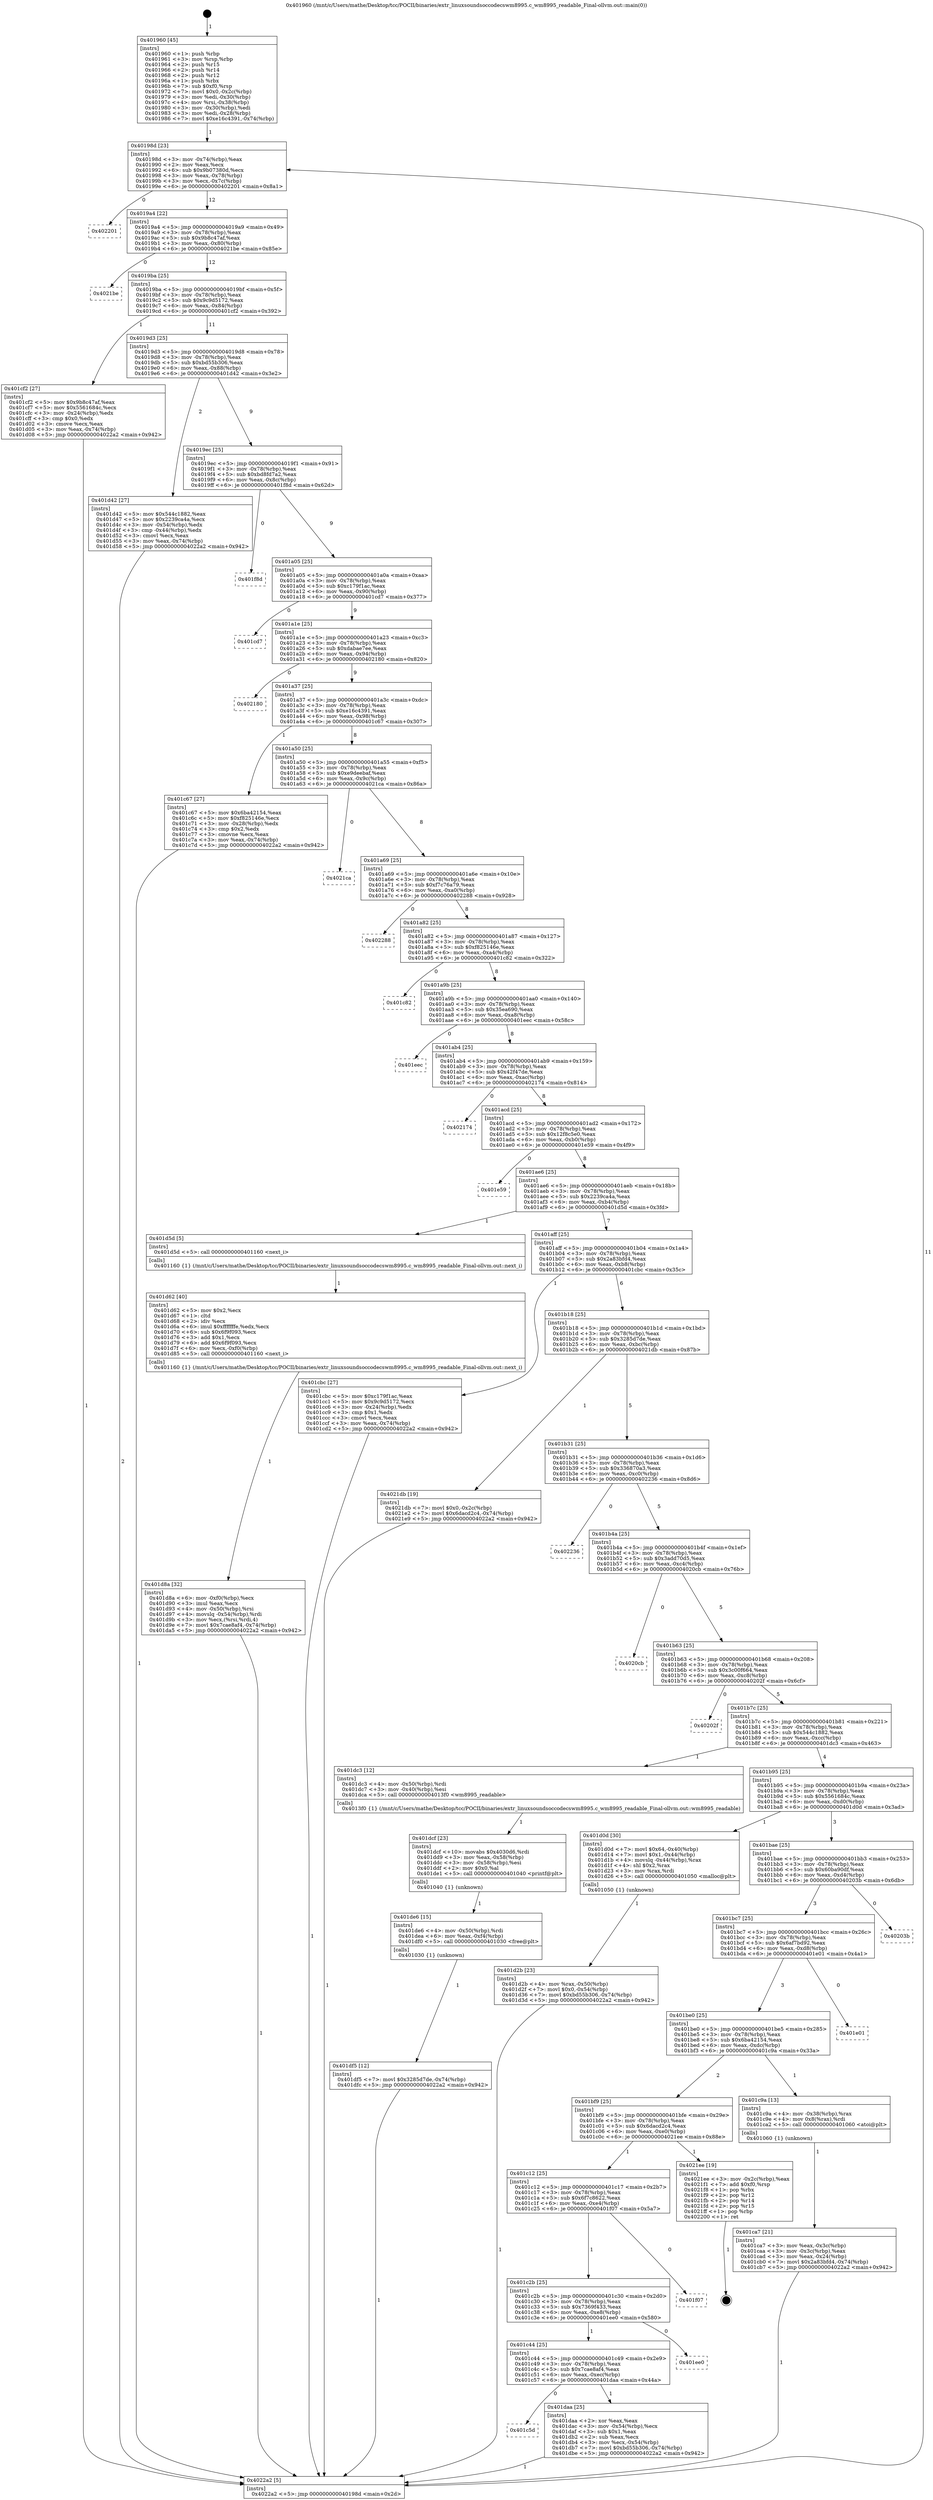digraph "0x401960" {
  label = "0x401960 (/mnt/c/Users/mathe/Desktop/tcc/POCII/binaries/extr_linuxsoundsoccodecswm8995.c_wm8995_readable_Final-ollvm.out::main(0))"
  labelloc = "t"
  node[shape=record]

  Entry [label="",width=0.3,height=0.3,shape=circle,fillcolor=black,style=filled]
  "0x40198d" [label="{
     0x40198d [23]\l
     | [instrs]\l
     &nbsp;&nbsp;0x40198d \<+3\>: mov -0x74(%rbp),%eax\l
     &nbsp;&nbsp;0x401990 \<+2\>: mov %eax,%ecx\l
     &nbsp;&nbsp;0x401992 \<+6\>: sub $0x9b07380d,%ecx\l
     &nbsp;&nbsp;0x401998 \<+3\>: mov %eax,-0x78(%rbp)\l
     &nbsp;&nbsp;0x40199b \<+3\>: mov %ecx,-0x7c(%rbp)\l
     &nbsp;&nbsp;0x40199e \<+6\>: je 0000000000402201 \<main+0x8a1\>\l
  }"]
  "0x402201" [label="{
     0x402201\l
  }", style=dashed]
  "0x4019a4" [label="{
     0x4019a4 [22]\l
     | [instrs]\l
     &nbsp;&nbsp;0x4019a4 \<+5\>: jmp 00000000004019a9 \<main+0x49\>\l
     &nbsp;&nbsp;0x4019a9 \<+3\>: mov -0x78(%rbp),%eax\l
     &nbsp;&nbsp;0x4019ac \<+5\>: sub $0x9b8c47af,%eax\l
     &nbsp;&nbsp;0x4019b1 \<+3\>: mov %eax,-0x80(%rbp)\l
     &nbsp;&nbsp;0x4019b4 \<+6\>: je 00000000004021be \<main+0x85e\>\l
  }"]
  Exit [label="",width=0.3,height=0.3,shape=circle,fillcolor=black,style=filled,peripheries=2]
  "0x4021be" [label="{
     0x4021be\l
  }", style=dashed]
  "0x4019ba" [label="{
     0x4019ba [25]\l
     | [instrs]\l
     &nbsp;&nbsp;0x4019ba \<+5\>: jmp 00000000004019bf \<main+0x5f\>\l
     &nbsp;&nbsp;0x4019bf \<+3\>: mov -0x78(%rbp),%eax\l
     &nbsp;&nbsp;0x4019c2 \<+5\>: sub $0x9c9d5172,%eax\l
     &nbsp;&nbsp;0x4019c7 \<+6\>: mov %eax,-0x84(%rbp)\l
     &nbsp;&nbsp;0x4019cd \<+6\>: je 0000000000401cf2 \<main+0x392\>\l
  }"]
  "0x401df5" [label="{
     0x401df5 [12]\l
     | [instrs]\l
     &nbsp;&nbsp;0x401df5 \<+7\>: movl $0x3285d7de,-0x74(%rbp)\l
     &nbsp;&nbsp;0x401dfc \<+5\>: jmp 00000000004022a2 \<main+0x942\>\l
  }"]
  "0x401cf2" [label="{
     0x401cf2 [27]\l
     | [instrs]\l
     &nbsp;&nbsp;0x401cf2 \<+5\>: mov $0x9b8c47af,%eax\l
     &nbsp;&nbsp;0x401cf7 \<+5\>: mov $0x5561684c,%ecx\l
     &nbsp;&nbsp;0x401cfc \<+3\>: mov -0x24(%rbp),%edx\l
     &nbsp;&nbsp;0x401cff \<+3\>: cmp $0x0,%edx\l
     &nbsp;&nbsp;0x401d02 \<+3\>: cmove %ecx,%eax\l
     &nbsp;&nbsp;0x401d05 \<+3\>: mov %eax,-0x74(%rbp)\l
     &nbsp;&nbsp;0x401d08 \<+5\>: jmp 00000000004022a2 \<main+0x942\>\l
  }"]
  "0x4019d3" [label="{
     0x4019d3 [25]\l
     | [instrs]\l
     &nbsp;&nbsp;0x4019d3 \<+5\>: jmp 00000000004019d8 \<main+0x78\>\l
     &nbsp;&nbsp;0x4019d8 \<+3\>: mov -0x78(%rbp),%eax\l
     &nbsp;&nbsp;0x4019db \<+5\>: sub $0xbd55b306,%eax\l
     &nbsp;&nbsp;0x4019e0 \<+6\>: mov %eax,-0x88(%rbp)\l
     &nbsp;&nbsp;0x4019e6 \<+6\>: je 0000000000401d42 \<main+0x3e2\>\l
  }"]
  "0x401de6" [label="{
     0x401de6 [15]\l
     | [instrs]\l
     &nbsp;&nbsp;0x401de6 \<+4\>: mov -0x50(%rbp),%rdi\l
     &nbsp;&nbsp;0x401dea \<+6\>: mov %eax,-0xf4(%rbp)\l
     &nbsp;&nbsp;0x401df0 \<+5\>: call 0000000000401030 \<free@plt\>\l
     | [calls]\l
     &nbsp;&nbsp;0x401030 \{1\} (unknown)\l
  }"]
  "0x401d42" [label="{
     0x401d42 [27]\l
     | [instrs]\l
     &nbsp;&nbsp;0x401d42 \<+5\>: mov $0x544c1882,%eax\l
     &nbsp;&nbsp;0x401d47 \<+5\>: mov $0x2239ca4a,%ecx\l
     &nbsp;&nbsp;0x401d4c \<+3\>: mov -0x54(%rbp),%edx\l
     &nbsp;&nbsp;0x401d4f \<+3\>: cmp -0x44(%rbp),%edx\l
     &nbsp;&nbsp;0x401d52 \<+3\>: cmovl %ecx,%eax\l
     &nbsp;&nbsp;0x401d55 \<+3\>: mov %eax,-0x74(%rbp)\l
     &nbsp;&nbsp;0x401d58 \<+5\>: jmp 00000000004022a2 \<main+0x942\>\l
  }"]
  "0x4019ec" [label="{
     0x4019ec [25]\l
     | [instrs]\l
     &nbsp;&nbsp;0x4019ec \<+5\>: jmp 00000000004019f1 \<main+0x91\>\l
     &nbsp;&nbsp;0x4019f1 \<+3\>: mov -0x78(%rbp),%eax\l
     &nbsp;&nbsp;0x4019f4 \<+5\>: sub $0xbd8fd7a2,%eax\l
     &nbsp;&nbsp;0x4019f9 \<+6\>: mov %eax,-0x8c(%rbp)\l
     &nbsp;&nbsp;0x4019ff \<+6\>: je 0000000000401f8d \<main+0x62d\>\l
  }"]
  "0x401dcf" [label="{
     0x401dcf [23]\l
     | [instrs]\l
     &nbsp;&nbsp;0x401dcf \<+10\>: movabs $0x4030d6,%rdi\l
     &nbsp;&nbsp;0x401dd9 \<+3\>: mov %eax,-0x58(%rbp)\l
     &nbsp;&nbsp;0x401ddc \<+3\>: mov -0x58(%rbp),%esi\l
     &nbsp;&nbsp;0x401ddf \<+2\>: mov $0x0,%al\l
     &nbsp;&nbsp;0x401de1 \<+5\>: call 0000000000401040 \<printf@plt\>\l
     | [calls]\l
     &nbsp;&nbsp;0x401040 \{1\} (unknown)\l
  }"]
  "0x401f8d" [label="{
     0x401f8d\l
  }", style=dashed]
  "0x401a05" [label="{
     0x401a05 [25]\l
     | [instrs]\l
     &nbsp;&nbsp;0x401a05 \<+5\>: jmp 0000000000401a0a \<main+0xaa\>\l
     &nbsp;&nbsp;0x401a0a \<+3\>: mov -0x78(%rbp),%eax\l
     &nbsp;&nbsp;0x401a0d \<+5\>: sub $0xc179f1ac,%eax\l
     &nbsp;&nbsp;0x401a12 \<+6\>: mov %eax,-0x90(%rbp)\l
     &nbsp;&nbsp;0x401a18 \<+6\>: je 0000000000401cd7 \<main+0x377\>\l
  }"]
  "0x401c5d" [label="{
     0x401c5d\l
  }", style=dashed]
  "0x401cd7" [label="{
     0x401cd7\l
  }", style=dashed]
  "0x401a1e" [label="{
     0x401a1e [25]\l
     | [instrs]\l
     &nbsp;&nbsp;0x401a1e \<+5\>: jmp 0000000000401a23 \<main+0xc3\>\l
     &nbsp;&nbsp;0x401a23 \<+3\>: mov -0x78(%rbp),%eax\l
     &nbsp;&nbsp;0x401a26 \<+5\>: sub $0xdabae7ee,%eax\l
     &nbsp;&nbsp;0x401a2b \<+6\>: mov %eax,-0x94(%rbp)\l
     &nbsp;&nbsp;0x401a31 \<+6\>: je 0000000000402180 \<main+0x820\>\l
  }"]
  "0x401daa" [label="{
     0x401daa [25]\l
     | [instrs]\l
     &nbsp;&nbsp;0x401daa \<+2\>: xor %eax,%eax\l
     &nbsp;&nbsp;0x401dac \<+3\>: mov -0x54(%rbp),%ecx\l
     &nbsp;&nbsp;0x401daf \<+3\>: sub $0x1,%eax\l
     &nbsp;&nbsp;0x401db2 \<+2\>: sub %eax,%ecx\l
     &nbsp;&nbsp;0x401db4 \<+3\>: mov %ecx,-0x54(%rbp)\l
     &nbsp;&nbsp;0x401db7 \<+7\>: movl $0xbd55b306,-0x74(%rbp)\l
     &nbsp;&nbsp;0x401dbe \<+5\>: jmp 00000000004022a2 \<main+0x942\>\l
  }"]
  "0x402180" [label="{
     0x402180\l
  }", style=dashed]
  "0x401a37" [label="{
     0x401a37 [25]\l
     | [instrs]\l
     &nbsp;&nbsp;0x401a37 \<+5\>: jmp 0000000000401a3c \<main+0xdc\>\l
     &nbsp;&nbsp;0x401a3c \<+3\>: mov -0x78(%rbp),%eax\l
     &nbsp;&nbsp;0x401a3f \<+5\>: sub $0xe16c4391,%eax\l
     &nbsp;&nbsp;0x401a44 \<+6\>: mov %eax,-0x98(%rbp)\l
     &nbsp;&nbsp;0x401a4a \<+6\>: je 0000000000401c67 \<main+0x307\>\l
  }"]
  "0x401c44" [label="{
     0x401c44 [25]\l
     | [instrs]\l
     &nbsp;&nbsp;0x401c44 \<+5\>: jmp 0000000000401c49 \<main+0x2e9\>\l
     &nbsp;&nbsp;0x401c49 \<+3\>: mov -0x78(%rbp),%eax\l
     &nbsp;&nbsp;0x401c4c \<+5\>: sub $0x7cae8af4,%eax\l
     &nbsp;&nbsp;0x401c51 \<+6\>: mov %eax,-0xec(%rbp)\l
     &nbsp;&nbsp;0x401c57 \<+6\>: je 0000000000401daa \<main+0x44a\>\l
  }"]
  "0x401c67" [label="{
     0x401c67 [27]\l
     | [instrs]\l
     &nbsp;&nbsp;0x401c67 \<+5\>: mov $0x6ba42154,%eax\l
     &nbsp;&nbsp;0x401c6c \<+5\>: mov $0xf825146e,%ecx\l
     &nbsp;&nbsp;0x401c71 \<+3\>: mov -0x28(%rbp),%edx\l
     &nbsp;&nbsp;0x401c74 \<+3\>: cmp $0x2,%edx\l
     &nbsp;&nbsp;0x401c77 \<+3\>: cmovne %ecx,%eax\l
     &nbsp;&nbsp;0x401c7a \<+3\>: mov %eax,-0x74(%rbp)\l
     &nbsp;&nbsp;0x401c7d \<+5\>: jmp 00000000004022a2 \<main+0x942\>\l
  }"]
  "0x401a50" [label="{
     0x401a50 [25]\l
     | [instrs]\l
     &nbsp;&nbsp;0x401a50 \<+5\>: jmp 0000000000401a55 \<main+0xf5\>\l
     &nbsp;&nbsp;0x401a55 \<+3\>: mov -0x78(%rbp),%eax\l
     &nbsp;&nbsp;0x401a58 \<+5\>: sub $0xe9deebaf,%eax\l
     &nbsp;&nbsp;0x401a5d \<+6\>: mov %eax,-0x9c(%rbp)\l
     &nbsp;&nbsp;0x401a63 \<+6\>: je 00000000004021ca \<main+0x86a\>\l
  }"]
  "0x4022a2" [label="{
     0x4022a2 [5]\l
     | [instrs]\l
     &nbsp;&nbsp;0x4022a2 \<+5\>: jmp 000000000040198d \<main+0x2d\>\l
  }"]
  "0x401960" [label="{
     0x401960 [45]\l
     | [instrs]\l
     &nbsp;&nbsp;0x401960 \<+1\>: push %rbp\l
     &nbsp;&nbsp;0x401961 \<+3\>: mov %rsp,%rbp\l
     &nbsp;&nbsp;0x401964 \<+2\>: push %r15\l
     &nbsp;&nbsp;0x401966 \<+2\>: push %r14\l
     &nbsp;&nbsp;0x401968 \<+2\>: push %r12\l
     &nbsp;&nbsp;0x40196a \<+1\>: push %rbx\l
     &nbsp;&nbsp;0x40196b \<+7\>: sub $0xf0,%rsp\l
     &nbsp;&nbsp;0x401972 \<+7\>: movl $0x0,-0x2c(%rbp)\l
     &nbsp;&nbsp;0x401979 \<+3\>: mov %edi,-0x30(%rbp)\l
     &nbsp;&nbsp;0x40197c \<+4\>: mov %rsi,-0x38(%rbp)\l
     &nbsp;&nbsp;0x401980 \<+3\>: mov -0x30(%rbp),%edi\l
     &nbsp;&nbsp;0x401983 \<+3\>: mov %edi,-0x28(%rbp)\l
     &nbsp;&nbsp;0x401986 \<+7\>: movl $0xe16c4391,-0x74(%rbp)\l
  }"]
  "0x401ee0" [label="{
     0x401ee0\l
  }", style=dashed]
  "0x4021ca" [label="{
     0x4021ca\l
  }", style=dashed]
  "0x401a69" [label="{
     0x401a69 [25]\l
     | [instrs]\l
     &nbsp;&nbsp;0x401a69 \<+5\>: jmp 0000000000401a6e \<main+0x10e\>\l
     &nbsp;&nbsp;0x401a6e \<+3\>: mov -0x78(%rbp),%eax\l
     &nbsp;&nbsp;0x401a71 \<+5\>: sub $0xf7c76a79,%eax\l
     &nbsp;&nbsp;0x401a76 \<+6\>: mov %eax,-0xa0(%rbp)\l
     &nbsp;&nbsp;0x401a7c \<+6\>: je 0000000000402288 \<main+0x928\>\l
  }"]
  "0x401c2b" [label="{
     0x401c2b [25]\l
     | [instrs]\l
     &nbsp;&nbsp;0x401c2b \<+5\>: jmp 0000000000401c30 \<main+0x2d0\>\l
     &nbsp;&nbsp;0x401c30 \<+3\>: mov -0x78(%rbp),%eax\l
     &nbsp;&nbsp;0x401c33 \<+5\>: sub $0x7369f433,%eax\l
     &nbsp;&nbsp;0x401c38 \<+6\>: mov %eax,-0xe8(%rbp)\l
     &nbsp;&nbsp;0x401c3e \<+6\>: je 0000000000401ee0 \<main+0x580\>\l
  }"]
  "0x402288" [label="{
     0x402288\l
  }", style=dashed]
  "0x401a82" [label="{
     0x401a82 [25]\l
     | [instrs]\l
     &nbsp;&nbsp;0x401a82 \<+5\>: jmp 0000000000401a87 \<main+0x127\>\l
     &nbsp;&nbsp;0x401a87 \<+3\>: mov -0x78(%rbp),%eax\l
     &nbsp;&nbsp;0x401a8a \<+5\>: sub $0xf825146e,%eax\l
     &nbsp;&nbsp;0x401a8f \<+6\>: mov %eax,-0xa4(%rbp)\l
     &nbsp;&nbsp;0x401a95 \<+6\>: je 0000000000401c82 \<main+0x322\>\l
  }"]
  "0x401f07" [label="{
     0x401f07\l
  }", style=dashed]
  "0x401c82" [label="{
     0x401c82\l
  }", style=dashed]
  "0x401a9b" [label="{
     0x401a9b [25]\l
     | [instrs]\l
     &nbsp;&nbsp;0x401a9b \<+5\>: jmp 0000000000401aa0 \<main+0x140\>\l
     &nbsp;&nbsp;0x401aa0 \<+3\>: mov -0x78(%rbp),%eax\l
     &nbsp;&nbsp;0x401aa3 \<+5\>: sub $0x35ea690,%eax\l
     &nbsp;&nbsp;0x401aa8 \<+6\>: mov %eax,-0xa8(%rbp)\l
     &nbsp;&nbsp;0x401aae \<+6\>: je 0000000000401eec \<main+0x58c\>\l
  }"]
  "0x401c12" [label="{
     0x401c12 [25]\l
     | [instrs]\l
     &nbsp;&nbsp;0x401c12 \<+5\>: jmp 0000000000401c17 \<main+0x2b7\>\l
     &nbsp;&nbsp;0x401c17 \<+3\>: mov -0x78(%rbp),%eax\l
     &nbsp;&nbsp;0x401c1a \<+5\>: sub $0x6f7c8622,%eax\l
     &nbsp;&nbsp;0x401c1f \<+6\>: mov %eax,-0xe4(%rbp)\l
     &nbsp;&nbsp;0x401c25 \<+6\>: je 0000000000401f07 \<main+0x5a7\>\l
  }"]
  "0x401eec" [label="{
     0x401eec\l
  }", style=dashed]
  "0x401ab4" [label="{
     0x401ab4 [25]\l
     | [instrs]\l
     &nbsp;&nbsp;0x401ab4 \<+5\>: jmp 0000000000401ab9 \<main+0x159\>\l
     &nbsp;&nbsp;0x401ab9 \<+3\>: mov -0x78(%rbp),%eax\l
     &nbsp;&nbsp;0x401abc \<+5\>: sub $0x42f47de,%eax\l
     &nbsp;&nbsp;0x401ac1 \<+6\>: mov %eax,-0xac(%rbp)\l
     &nbsp;&nbsp;0x401ac7 \<+6\>: je 0000000000402174 \<main+0x814\>\l
  }"]
  "0x4021ee" [label="{
     0x4021ee [19]\l
     | [instrs]\l
     &nbsp;&nbsp;0x4021ee \<+3\>: mov -0x2c(%rbp),%eax\l
     &nbsp;&nbsp;0x4021f1 \<+7\>: add $0xf0,%rsp\l
     &nbsp;&nbsp;0x4021f8 \<+1\>: pop %rbx\l
     &nbsp;&nbsp;0x4021f9 \<+2\>: pop %r12\l
     &nbsp;&nbsp;0x4021fb \<+2\>: pop %r14\l
     &nbsp;&nbsp;0x4021fd \<+2\>: pop %r15\l
     &nbsp;&nbsp;0x4021ff \<+1\>: pop %rbp\l
     &nbsp;&nbsp;0x402200 \<+1\>: ret\l
  }"]
  "0x402174" [label="{
     0x402174\l
  }", style=dashed]
  "0x401acd" [label="{
     0x401acd [25]\l
     | [instrs]\l
     &nbsp;&nbsp;0x401acd \<+5\>: jmp 0000000000401ad2 \<main+0x172\>\l
     &nbsp;&nbsp;0x401ad2 \<+3\>: mov -0x78(%rbp),%eax\l
     &nbsp;&nbsp;0x401ad5 \<+5\>: sub $0x12f8c5e0,%eax\l
     &nbsp;&nbsp;0x401ada \<+6\>: mov %eax,-0xb0(%rbp)\l
     &nbsp;&nbsp;0x401ae0 \<+6\>: je 0000000000401e59 \<main+0x4f9\>\l
  }"]
  "0x401d8a" [label="{
     0x401d8a [32]\l
     | [instrs]\l
     &nbsp;&nbsp;0x401d8a \<+6\>: mov -0xf0(%rbp),%ecx\l
     &nbsp;&nbsp;0x401d90 \<+3\>: imul %eax,%ecx\l
     &nbsp;&nbsp;0x401d93 \<+4\>: mov -0x50(%rbp),%rsi\l
     &nbsp;&nbsp;0x401d97 \<+4\>: movslq -0x54(%rbp),%rdi\l
     &nbsp;&nbsp;0x401d9b \<+3\>: mov %ecx,(%rsi,%rdi,4)\l
     &nbsp;&nbsp;0x401d9e \<+7\>: movl $0x7cae8af4,-0x74(%rbp)\l
     &nbsp;&nbsp;0x401da5 \<+5\>: jmp 00000000004022a2 \<main+0x942\>\l
  }"]
  "0x401e59" [label="{
     0x401e59\l
  }", style=dashed]
  "0x401ae6" [label="{
     0x401ae6 [25]\l
     | [instrs]\l
     &nbsp;&nbsp;0x401ae6 \<+5\>: jmp 0000000000401aeb \<main+0x18b\>\l
     &nbsp;&nbsp;0x401aeb \<+3\>: mov -0x78(%rbp),%eax\l
     &nbsp;&nbsp;0x401aee \<+5\>: sub $0x2239ca4a,%eax\l
     &nbsp;&nbsp;0x401af3 \<+6\>: mov %eax,-0xb4(%rbp)\l
     &nbsp;&nbsp;0x401af9 \<+6\>: je 0000000000401d5d \<main+0x3fd\>\l
  }"]
  "0x401d62" [label="{
     0x401d62 [40]\l
     | [instrs]\l
     &nbsp;&nbsp;0x401d62 \<+5\>: mov $0x2,%ecx\l
     &nbsp;&nbsp;0x401d67 \<+1\>: cltd\l
     &nbsp;&nbsp;0x401d68 \<+2\>: idiv %ecx\l
     &nbsp;&nbsp;0x401d6a \<+6\>: imul $0xfffffffe,%edx,%ecx\l
     &nbsp;&nbsp;0x401d70 \<+6\>: sub $0x6f9f093,%ecx\l
     &nbsp;&nbsp;0x401d76 \<+3\>: add $0x1,%ecx\l
     &nbsp;&nbsp;0x401d79 \<+6\>: add $0x6f9f093,%ecx\l
     &nbsp;&nbsp;0x401d7f \<+6\>: mov %ecx,-0xf0(%rbp)\l
     &nbsp;&nbsp;0x401d85 \<+5\>: call 0000000000401160 \<next_i\>\l
     | [calls]\l
     &nbsp;&nbsp;0x401160 \{1\} (/mnt/c/Users/mathe/Desktop/tcc/POCII/binaries/extr_linuxsoundsoccodecswm8995.c_wm8995_readable_Final-ollvm.out::next_i)\l
  }"]
  "0x401d5d" [label="{
     0x401d5d [5]\l
     | [instrs]\l
     &nbsp;&nbsp;0x401d5d \<+5\>: call 0000000000401160 \<next_i\>\l
     | [calls]\l
     &nbsp;&nbsp;0x401160 \{1\} (/mnt/c/Users/mathe/Desktop/tcc/POCII/binaries/extr_linuxsoundsoccodecswm8995.c_wm8995_readable_Final-ollvm.out::next_i)\l
  }"]
  "0x401aff" [label="{
     0x401aff [25]\l
     | [instrs]\l
     &nbsp;&nbsp;0x401aff \<+5\>: jmp 0000000000401b04 \<main+0x1a4\>\l
     &nbsp;&nbsp;0x401b04 \<+3\>: mov -0x78(%rbp),%eax\l
     &nbsp;&nbsp;0x401b07 \<+5\>: sub $0x2a83bfd4,%eax\l
     &nbsp;&nbsp;0x401b0c \<+6\>: mov %eax,-0xb8(%rbp)\l
     &nbsp;&nbsp;0x401b12 \<+6\>: je 0000000000401cbc \<main+0x35c\>\l
  }"]
  "0x401d2b" [label="{
     0x401d2b [23]\l
     | [instrs]\l
     &nbsp;&nbsp;0x401d2b \<+4\>: mov %rax,-0x50(%rbp)\l
     &nbsp;&nbsp;0x401d2f \<+7\>: movl $0x0,-0x54(%rbp)\l
     &nbsp;&nbsp;0x401d36 \<+7\>: movl $0xbd55b306,-0x74(%rbp)\l
     &nbsp;&nbsp;0x401d3d \<+5\>: jmp 00000000004022a2 \<main+0x942\>\l
  }"]
  "0x401cbc" [label="{
     0x401cbc [27]\l
     | [instrs]\l
     &nbsp;&nbsp;0x401cbc \<+5\>: mov $0xc179f1ac,%eax\l
     &nbsp;&nbsp;0x401cc1 \<+5\>: mov $0x9c9d5172,%ecx\l
     &nbsp;&nbsp;0x401cc6 \<+3\>: mov -0x24(%rbp),%edx\l
     &nbsp;&nbsp;0x401cc9 \<+3\>: cmp $0x1,%edx\l
     &nbsp;&nbsp;0x401ccc \<+3\>: cmovl %ecx,%eax\l
     &nbsp;&nbsp;0x401ccf \<+3\>: mov %eax,-0x74(%rbp)\l
     &nbsp;&nbsp;0x401cd2 \<+5\>: jmp 00000000004022a2 \<main+0x942\>\l
  }"]
  "0x401b18" [label="{
     0x401b18 [25]\l
     | [instrs]\l
     &nbsp;&nbsp;0x401b18 \<+5\>: jmp 0000000000401b1d \<main+0x1bd\>\l
     &nbsp;&nbsp;0x401b1d \<+3\>: mov -0x78(%rbp),%eax\l
     &nbsp;&nbsp;0x401b20 \<+5\>: sub $0x3285d7de,%eax\l
     &nbsp;&nbsp;0x401b25 \<+6\>: mov %eax,-0xbc(%rbp)\l
     &nbsp;&nbsp;0x401b2b \<+6\>: je 00000000004021db \<main+0x87b\>\l
  }"]
  "0x401ca7" [label="{
     0x401ca7 [21]\l
     | [instrs]\l
     &nbsp;&nbsp;0x401ca7 \<+3\>: mov %eax,-0x3c(%rbp)\l
     &nbsp;&nbsp;0x401caa \<+3\>: mov -0x3c(%rbp),%eax\l
     &nbsp;&nbsp;0x401cad \<+3\>: mov %eax,-0x24(%rbp)\l
     &nbsp;&nbsp;0x401cb0 \<+7\>: movl $0x2a83bfd4,-0x74(%rbp)\l
     &nbsp;&nbsp;0x401cb7 \<+5\>: jmp 00000000004022a2 \<main+0x942\>\l
  }"]
  "0x4021db" [label="{
     0x4021db [19]\l
     | [instrs]\l
     &nbsp;&nbsp;0x4021db \<+7\>: movl $0x0,-0x2c(%rbp)\l
     &nbsp;&nbsp;0x4021e2 \<+7\>: movl $0x6dacd2c4,-0x74(%rbp)\l
     &nbsp;&nbsp;0x4021e9 \<+5\>: jmp 00000000004022a2 \<main+0x942\>\l
  }"]
  "0x401b31" [label="{
     0x401b31 [25]\l
     | [instrs]\l
     &nbsp;&nbsp;0x401b31 \<+5\>: jmp 0000000000401b36 \<main+0x1d6\>\l
     &nbsp;&nbsp;0x401b36 \<+3\>: mov -0x78(%rbp),%eax\l
     &nbsp;&nbsp;0x401b39 \<+5\>: sub $0x336870a3,%eax\l
     &nbsp;&nbsp;0x401b3e \<+6\>: mov %eax,-0xc0(%rbp)\l
     &nbsp;&nbsp;0x401b44 \<+6\>: je 0000000000402236 \<main+0x8d6\>\l
  }"]
  "0x401bf9" [label="{
     0x401bf9 [25]\l
     | [instrs]\l
     &nbsp;&nbsp;0x401bf9 \<+5\>: jmp 0000000000401bfe \<main+0x29e\>\l
     &nbsp;&nbsp;0x401bfe \<+3\>: mov -0x78(%rbp),%eax\l
     &nbsp;&nbsp;0x401c01 \<+5\>: sub $0x6dacd2c4,%eax\l
     &nbsp;&nbsp;0x401c06 \<+6\>: mov %eax,-0xe0(%rbp)\l
     &nbsp;&nbsp;0x401c0c \<+6\>: je 00000000004021ee \<main+0x88e\>\l
  }"]
  "0x402236" [label="{
     0x402236\l
  }", style=dashed]
  "0x401b4a" [label="{
     0x401b4a [25]\l
     | [instrs]\l
     &nbsp;&nbsp;0x401b4a \<+5\>: jmp 0000000000401b4f \<main+0x1ef\>\l
     &nbsp;&nbsp;0x401b4f \<+3\>: mov -0x78(%rbp),%eax\l
     &nbsp;&nbsp;0x401b52 \<+5\>: sub $0x3add70d5,%eax\l
     &nbsp;&nbsp;0x401b57 \<+6\>: mov %eax,-0xc4(%rbp)\l
     &nbsp;&nbsp;0x401b5d \<+6\>: je 00000000004020cb \<main+0x76b\>\l
  }"]
  "0x401c9a" [label="{
     0x401c9a [13]\l
     | [instrs]\l
     &nbsp;&nbsp;0x401c9a \<+4\>: mov -0x38(%rbp),%rax\l
     &nbsp;&nbsp;0x401c9e \<+4\>: mov 0x8(%rax),%rdi\l
     &nbsp;&nbsp;0x401ca2 \<+5\>: call 0000000000401060 \<atoi@plt\>\l
     | [calls]\l
     &nbsp;&nbsp;0x401060 \{1\} (unknown)\l
  }"]
  "0x4020cb" [label="{
     0x4020cb\l
  }", style=dashed]
  "0x401b63" [label="{
     0x401b63 [25]\l
     | [instrs]\l
     &nbsp;&nbsp;0x401b63 \<+5\>: jmp 0000000000401b68 \<main+0x208\>\l
     &nbsp;&nbsp;0x401b68 \<+3\>: mov -0x78(%rbp),%eax\l
     &nbsp;&nbsp;0x401b6b \<+5\>: sub $0x3c00f664,%eax\l
     &nbsp;&nbsp;0x401b70 \<+6\>: mov %eax,-0xc8(%rbp)\l
     &nbsp;&nbsp;0x401b76 \<+6\>: je 000000000040202f \<main+0x6cf\>\l
  }"]
  "0x401be0" [label="{
     0x401be0 [25]\l
     | [instrs]\l
     &nbsp;&nbsp;0x401be0 \<+5\>: jmp 0000000000401be5 \<main+0x285\>\l
     &nbsp;&nbsp;0x401be5 \<+3\>: mov -0x78(%rbp),%eax\l
     &nbsp;&nbsp;0x401be8 \<+5\>: sub $0x6ba42154,%eax\l
     &nbsp;&nbsp;0x401bed \<+6\>: mov %eax,-0xdc(%rbp)\l
     &nbsp;&nbsp;0x401bf3 \<+6\>: je 0000000000401c9a \<main+0x33a\>\l
  }"]
  "0x40202f" [label="{
     0x40202f\l
  }", style=dashed]
  "0x401b7c" [label="{
     0x401b7c [25]\l
     | [instrs]\l
     &nbsp;&nbsp;0x401b7c \<+5\>: jmp 0000000000401b81 \<main+0x221\>\l
     &nbsp;&nbsp;0x401b81 \<+3\>: mov -0x78(%rbp),%eax\l
     &nbsp;&nbsp;0x401b84 \<+5\>: sub $0x544c1882,%eax\l
     &nbsp;&nbsp;0x401b89 \<+6\>: mov %eax,-0xcc(%rbp)\l
     &nbsp;&nbsp;0x401b8f \<+6\>: je 0000000000401dc3 \<main+0x463\>\l
  }"]
  "0x401e01" [label="{
     0x401e01\l
  }", style=dashed]
  "0x401dc3" [label="{
     0x401dc3 [12]\l
     | [instrs]\l
     &nbsp;&nbsp;0x401dc3 \<+4\>: mov -0x50(%rbp),%rdi\l
     &nbsp;&nbsp;0x401dc7 \<+3\>: mov -0x40(%rbp),%esi\l
     &nbsp;&nbsp;0x401dca \<+5\>: call 00000000004013f0 \<wm8995_readable\>\l
     | [calls]\l
     &nbsp;&nbsp;0x4013f0 \{1\} (/mnt/c/Users/mathe/Desktop/tcc/POCII/binaries/extr_linuxsoundsoccodecswm8995.c_wm8995_readable_Final-ollvm.out::wm8995_readable)\l
  }"]
  "0x401b95" [label="{
     0x401b95 [25]\l
     | [instrs]\l
     &nbsp;&nbsp;0x401b95 \<+5\>: jmp 0000000000401b9a \<main+0x23a\>\l
     &nbsp;&nbsp;0x401b9a \<+3\>: mov -0x78(%rbp),%eax\l
     &nbsp;&nbsp;0x401b9d \<+5\>: sub $0x5561684c,%eax\l
     &nbsp;&nbsp;0x401ba2 \<+6\>: mov %eax,-0xd0(%rbp)\l
     &nbsp;&nbsp;0x401ba8 \<+6\>: je 0000000000401d0d \<main+0x3ad\>\l
  }"]
  "0x401bc7" [label="{
     0x401bc7 [25]\l
     | [instrs]\l
     &nbsp;&nbsp;0x401bc7 \<+5\>: jmp 0000000000401bcc \<main+0x26c\>\l
     &nbsp;&nbsp;0x401bcc \<+3\>: mov -0x78(%rbp),%eax\l
     &nbsp;&nbsp;0x401bcf \<+5\>: sub $0x6af7bd92,%eax\l
     &nbsp;&nbsp;0x401bd4 \<+6\>: mov %eax,-0xd8(%rbp)\l
     &nbsp;&nbsp;0x401bda \<+6\>: je 0000000000401e01 \<main+0x4a1\>\l
  }"]
  "0x401d0d" [label="{
     0x401d0d [30]\l
     | [instrs]\l
     &nbsp;&nbsp;0x401d0d \<+7\>: movl $0x64,-0x40(%rbp)\l
     &nbsp;&nbsp;0x401d14 \<+7\>: movl $0x1,-0x44(%rbp)\l
     &nbsp;&nbsp;0x401d1b \<+4\>: movslq -0x44(%rbp),%rax\l
     &nbsp;&nbsp;0x401d1f \<+4\>: shl $0x2,%rax\l
     &nbsp;&nbsp;0x401d23 \<+3\>: mov %rax,%rdi\l
     &nbsp;&nbsp;0x401d26 \<+5\>: call 0000000000401050 \<malloc@plt\>\l
     | [calls]\l
     &nbsp;&nbsp;0x401050 \{1\} (unknown)\l
  }"]
  "0x401bae" [label="{
     0x401bae [25]\l
     | [instrs]\l
     &nbsp;&nbsp;0x401bae \<+5\>: jmp 0000000000401bb3 \<main+0x253\>\l
     &nbsp;&nbsp;0x401bb3 \<+3\>: mov -0x78(%rbp),%eax\l
     &nbsp;&nbsp;0x401bb6 \<+5\>: sub $0x60ba90df,%eax\l
     &nbsp;&nbsp;0x401bbb \<+6\>: mov %eax,-0xd4(%rbp)\l
     &nbsp;&nbsp;0x401bc1 \<+6\>: je 000000000040203b \<main+0x6db\>\l
  }"]
  "0x40203b" [label="{
     0x40203b\l
  }", style=dashed]
  Entry -> "0x401960" [label=" 1"]
  "0x40198d" -> "0x402201" [label=" 0"]
  "0x40198d" -> "0x4019a4" [label=" 12"]
  "0x4021ee" -> Exit [label=" 1"]
  "0x4019a4" -> "0x4021be" [label=" 0"]
  "0x4019a4" -> "0x4019ba" [label=" 12"]
  "0x4021db" -> "0x4022a2" [label=" 1"]
  "0x4019ba" -> "0x401cf2" [label=" 1"]
  "0x4019ba" -> "0x4019d3" [label=" 11"]
  "0x401df5" -> "0x4022a2" [label=" 1"]
  "0x4019d3" -> "0x401d42" [label=" 2"]
  "0x4019d3" -> "0x4019ec" [label=" 9"]
  "0x401de6" -> "0x401df5" [label=" 1"]
  "0x4019ec" -> "0x401f8d" [label=" 0"]
  "0x4019ec" -> "0x401a05" [label=" 9"]
  "0x401dcf" -> "0x401de6" [label=" 1"]
  "0x401a05" -> "0x401cd7" [label=" 0"]
  "0x401a05" -> "0x401a1e" [label=" 9"]
  "0x401dc3" -> "0x401dcf" [label=" 1"]
  "0x401a1e" -> "0x402180" [label=" 0"]
  "0x401a1e" -> "0x401a37" [label=" 9"]
  "0x401daa" -> "0x4022a2" [label=" 1"]
  "0x401a37" -> "0x401c67" [label=" 1"]
  "0x401a37" -> "0x401a50" [label=" 8"]
  "0x401c67" -> "0x4022a2" [label=" 1"]
  "0x401960" -> "0x40198d" [label=" 1"]
  "0x4022a2" -> "0x40198d" [label=" 11"]
  "0x401c44" -> "0x401daa" [label=" 1"]
  "0x401a50" -> "0x4021ca" [label=" 0"]
  "0x401a50" -> "0x401a69" [label=" 8"]
  "0x401c44" -> "0x401c5d" [label=" 0"]
  "0x401a69" -> "0x402288" [label=" 0"]
  "0x401a69" -> "0x401a82" [label=" 8"]
  "0x401c2b" -> "0x401ee0" [label=" 0"]
  "0x401a82" -> "0x401c82" [label=" 0"]
  "0x401a82" -> "0x401a9b" [label=" 8"]
  "0x401c2b" -> "0x401c44" [label=" 1"]
  "0x401a9b" -> "0x401eec" [label=" 0"]
  "0x401a9b" -> "0x401ab4" [label=" 8"]
  "0x401c12" -> "0x401f07" [label=" 0"]
  "0x401ab4" -> "0x402174" [label=" 0"]
  "0x401ab4" -> "0x401acd" [label=" 8"]
  "0x401c12" -> "0x401c2b" [label=" 1"]
  "0x401acd" -> "0x401e59" [label=" 0"]
  "0x401acd" -> "0x401ae6" [label=" 8"]
  "0x401bf9" -> "0x4021ee" [label=" 1"]
  "0x401ae6" -> "0x401d5d" [label=" 1"]
  "0x401ae6" -> "0x401aff" [label=" 7"]
  "0x401bf9" -> "0x401c12" [label=" 1"]
  "0x401aff" -> "0x401cbc" [label=" 1"]
  "0x401aff" -> "0x401b18" [label=" 6"]
  "0x401d8a" -> "0x4022a2" [label=" 1"]
  "0x401b18" -> "0x4021db" [label=" 1"]
  "0x401b18" -> "0x401b31" [label=" 5"]
  "0x401d62" -> "0x401d8a" [label=" 1"]
  "0x401b31" -> "0x402236" [label=" 0"]
  "0x401b31" -> "0x401b4a" [label=" 5"]
  "0x401d5d" -> "0x401d62" [label=" 1"]
  "0x401b4a" -> "0x4020cb" [label=" 0"]
  "0x401b4a" -> "0x401b63" [label=" 5"]
  "0x401d42" -> "0x4022a2" [label=" 2"]
  "0x401b63" -> "0x40202f" [label=" 0"]
  "0x401b63" -> "0x401b7c" [label=" 5"]
  "0x401d0d" -> "0x401d2b" [label=" 1"]
  "0x401b7c" -> "0x401dc3" [label=" 1"]
  "0x401b7c" -> "0x401b95" [label=" 4"]
  "0x401cf2" -> "0x4022a2" [label=" 1"]
  "0x401b95" -> "0x401d0d" [label=" 1"]
  "0x401b95" -> "0x401bae" [label=" 3"]
  "0x401ca7" -> "0x4022a2" [label=" 1"]
  "0x401bae" -> "0x40203b" [label=" 0"]
  "0x401bae" -> "0x401bc7" [label=" 3"]
  "0x401cbc" -> "0x4022a2" [label=" 1"]
  "0x401bc7" -> "0x401e01" [label=" 0"]
  "0x401bc7" -> "0x401be0" [label=" 3"]
  "0x401d2b" -> "0x4022a2" [label=" 1"]
  "0x401be0" -> "0x401c9a" [label=" 1"]
  "0x401be0" -> "0x401bf9" [label=" 2"]
  "0x401c9a" -> "0x401ca7" [label=" 1"]
}
